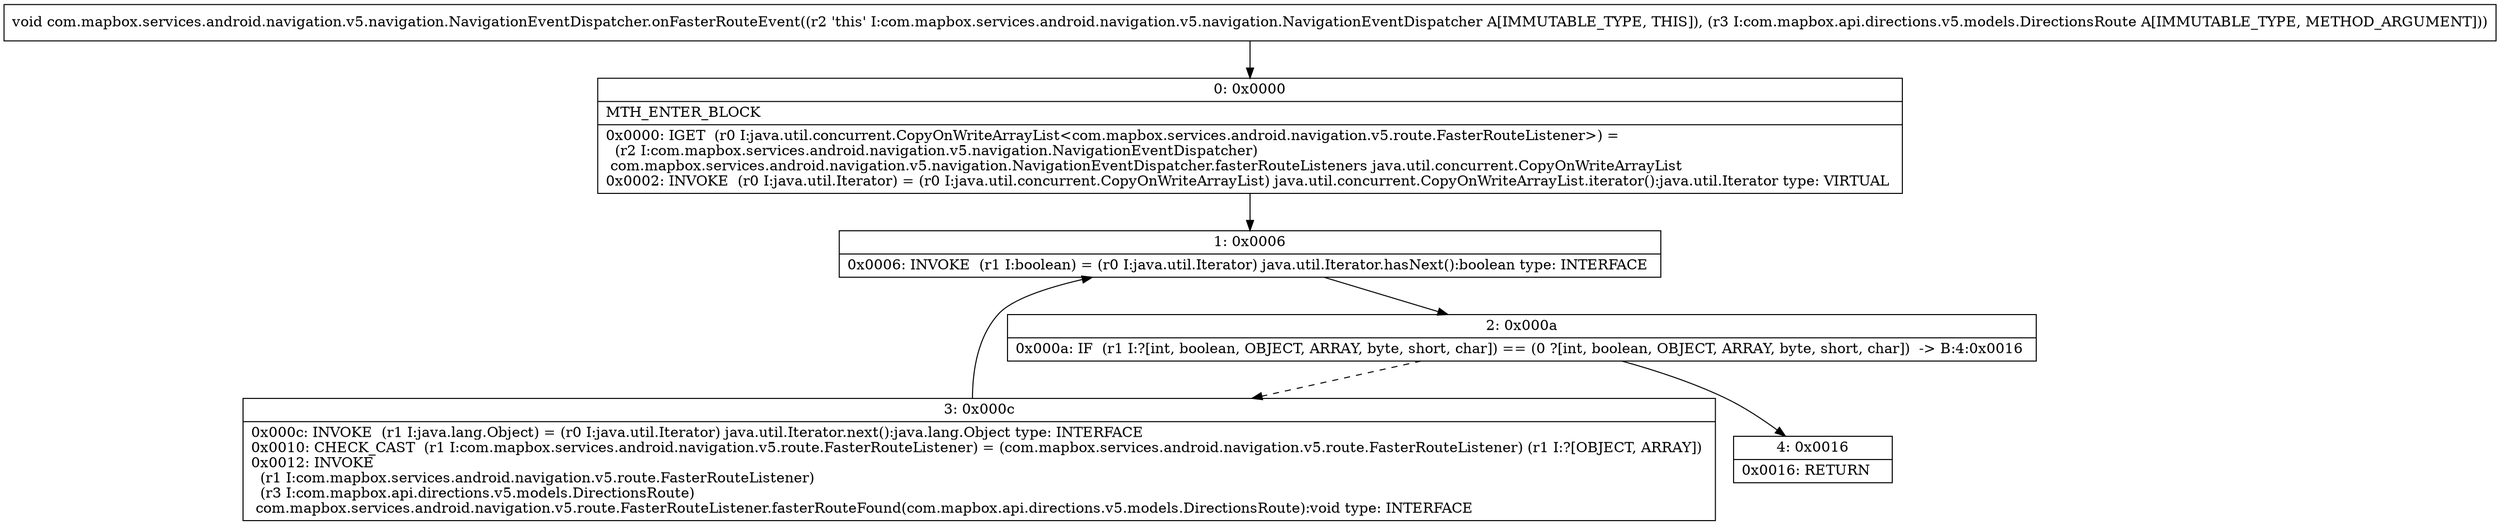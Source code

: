 digraph "CFG forcom.mapbox.services.android.navigation.v5.navigation.NavigationEventDispatcher.onFasterRouteEvent(Lcom\/mapbox\/api\/directions\/v5\/models\/DirectionsRoute;)V" {
Node_0 [shape=record,label="{0\:\ 0x0000|MTH_ENTER_BLOCK\l|0x0000: IGET  (r0 I:java.util.concurrent.CopyOnWriteArrayList\<com.mapbox.services.android.navigation.v5.route.FasterRouteListener\>) = \l  (r2 I:com.mapbox.services.android.navigation.v5.navigation.NavigationEventDispatcher)\l com.mapbox.services.android.navigation.v5.navigation.NavigationEventDispatcher.fasterRouteListeners java.util.concurrent.CopyOnWriteArrayList \l0x0002: INVOKE  (r0 I:java.util.Iterator) = (r0 I:java.util.concurrent.CopyOnWriteArrayList) java.util.concurrent.CopyOnWriteArrayList.iterator():java.util.Iterator type: VIRTUAL \l}"];
Node_1 [shape=record,label="{1\:\ 0x0006|0x0006: INVOKE  (r1 I:boolean) = (r0 I:java.util.Iterator) java.util.Iterator.hasNext():boolean type: INTERFACE \l}"];
Node_2 [shape=record,label="{2\:\ 0x000a|0x000a: IF  (r1 I:?[int, boolean, OBJECT, ARRAY, byte, short, char]) == (0 ?[int, boolean, OBJECT, ARRAY, byte, short, char])  \-\> B:4:0x0016 \l}"];
Node_3 [shape=record,label="{3\:\ 0x000c|0x000c: INVOKE  (r1 I:java.lang.Object) = (r0 I:java.util.Iterator) java.util.Iterator.next():java.lang.Object type: INTERFACE \l0x0010: CHECK_CAST  (r1 I:com.mapbox.services.android.navigation.v5.route.FasterRouteListener) = (com.mapbox.services.android.navigation.v5.route.FasterRouteListener) (r1 I:?[OBJECT, ARRAY]) \l0x0012: INVOKE  \l  (r1 I:com.mapbox.services.android.navigation.v5.route.FasterRouteListener)\l  (r3 I:com.mapbox.api.directions.v5.models.DirectionsRoute)\l com.mapbox.services.android.navigation.v5.route.FasterRouteListener.fasterRouteFound(com.mapbox.api.directions.v5.models.DirectionsRoute):void type: INTERFACE \l}"];
Node_4 [shape=record,label="{4\:\ 0x0016|0x0016: RETURN   \l}"];
MethodNode[shape=record,label="{void com.mapbox.services.android.navigation.v5.navigation.NavigationEventDispatcher.onFasterRouteEvent((r2 'this' I:com.mapbox.services.android.navigation.v5.navigation.NavigationEventDispatcher A[IMMUTABLE_TYPE, THIS]), (r3 I:com.mapbox.api.directions.v5.models.DirectionsRoute A[IMMUTABLE_TYPE, METHOD_ARGUMENT])) }"];
MethodNode -> Node_0;
Node_0 -> Node_1;
Node_1 -> Node_2;
Node_2 -> Node_3[style=dashed];
Node_2 -> Node_4;
Node_3 -> Node_1;
}

